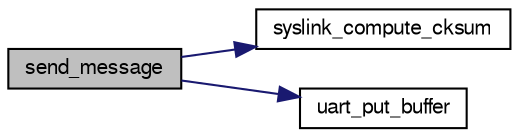 digraph "send_message"
{
  edge [fontname="FreeSans",fontsize="10",labelfontname="FreeSans",labelfontsize="10"];
  node [fontname="FreeSans",fontsize="10",shape=record];
  rankdir="LR";
  Node1 [label="send_message",height=0.2,width=0.4,color="black", fillcolor="grey75", style="filled", fontcolor="black"];
  Node1 -> Node2 [color="midnightblue",fontsize="10",style="solid",fontname="FreeSans"];
  Node2 [label="syslink_compute_cksum",height=0.2,width=0.4,color="black", fillcolor="white", style="filled",URL="$syslink_8c.html#acb5b03f84db2a11b296e3f1afe5d5ed7",tooltip="Compute syslink checksum. "];
  Node1 -> Node3 [color="midnightblue",fontsize="10",style="solid",fontname="FreeSans"];
  Node3 [label="uart_put_buffer",height=0.2,width=0.4,color="black", fillcolor="white", style="filled",URL="$chibios_2mcu__periph_2uart__arch_8c.html#aafe5af02ef8bf915fcd76d39896174a3",tooltip="Uart transmit buffer implementation. "];
}
